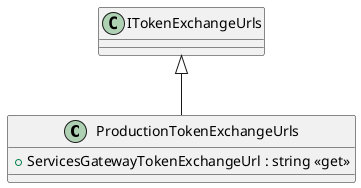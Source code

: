 @startuml
class ProductionTokenExchangeUrls {
    + ServicesGatewayTokenExchangeUrl : string <<get>>
}
ITokenExchangeUrls <|-- ProductionTokenExchangeUrls
@enduml
